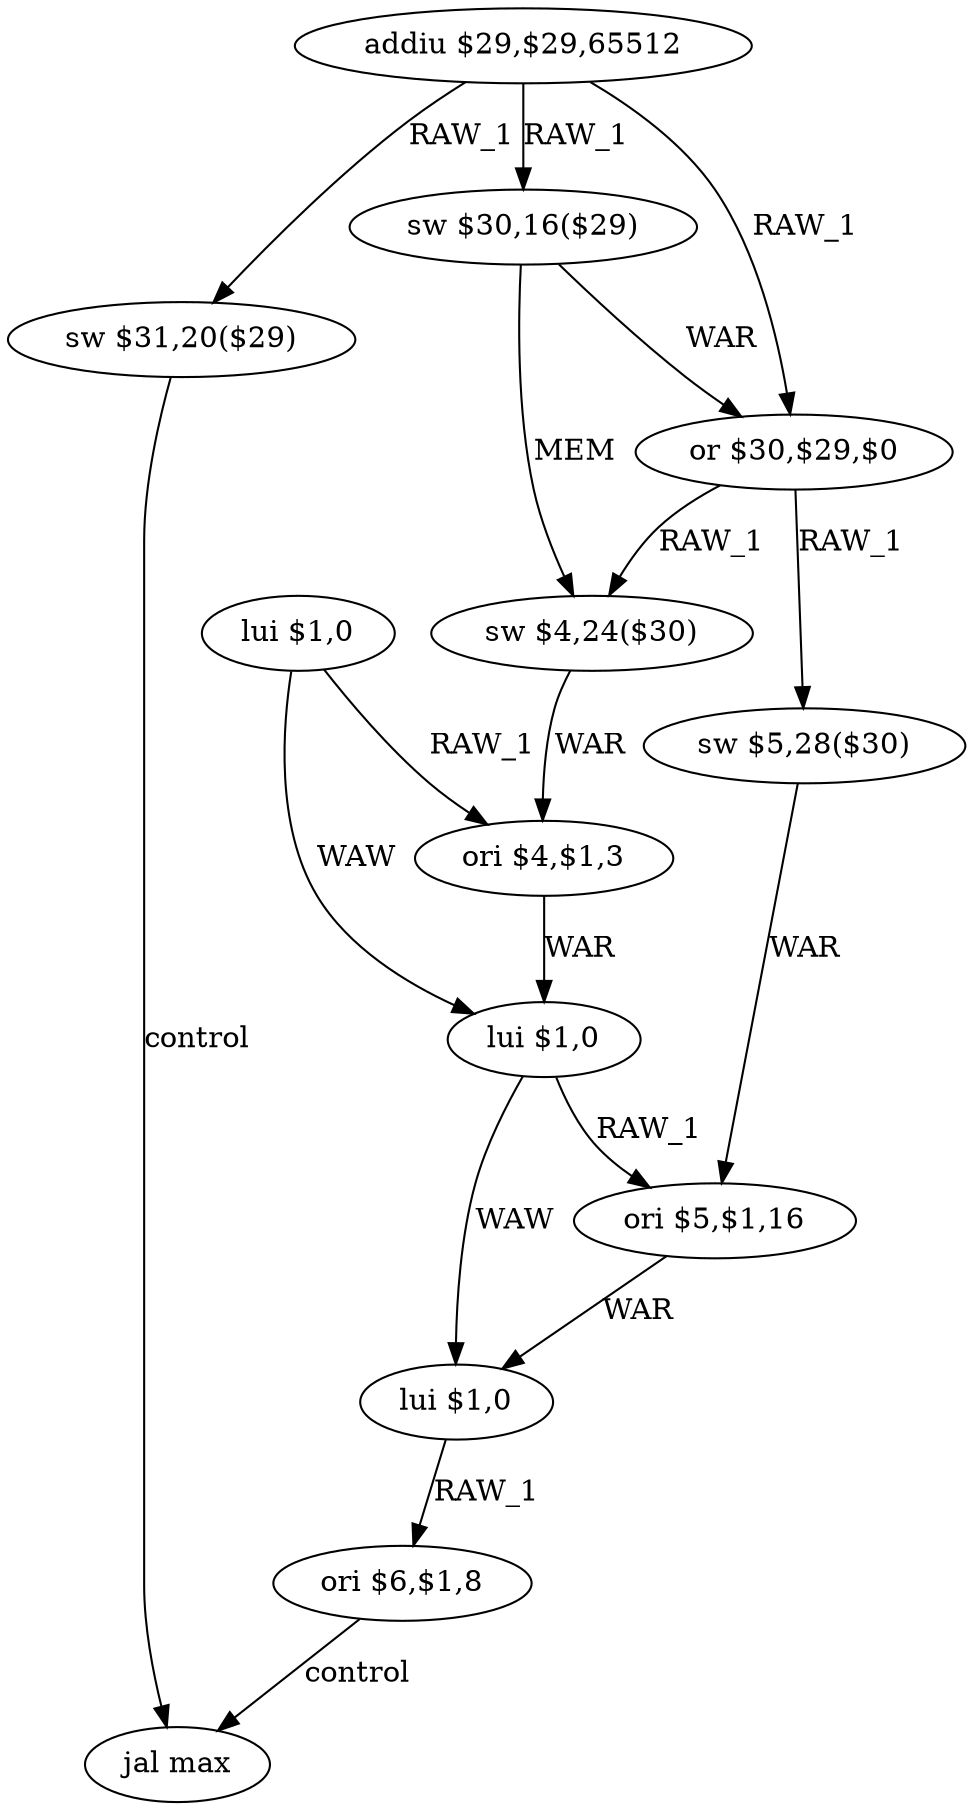 digraph G1 {
node [shape = ellipse];
i0 [label = "addiu $29,$29,65512"] ;
i0 ->  i1 [label= "RAW_1"];
i0 ->  i2 [label= "RAW_1"];
i0 ->  i3 [label= "RAW_1"];
i1 [label = "sw $31,20($29)"] ;
i1 ->  i12 [label= "control"];
i12 [label = "jal max"] ;
i2 [label = "sw $30,16($29)"] ;
i2 ->  i3 [label= "WAR"];
i2 ->  i4 [label= "MEM"];
i3 [label = "or $30,$29,$0"] ;
i3 ->  i4 [label= "RAW_1"];
i3 ->  i5 [label= "RAW_1"];
i4 [label = "sw $4,24($30)"] ;
i4 ->  i7 [label= "WAR"];
i7 [label = "ori $4,$1,3"] ;
i7 ->  i8 [label= "WAR"];
i8 [label = "lui $1,0"] ;
i8 ->  i9 [label= "RAW_1"];
i8 ->  i10 [label= "WAW"];
i9 [label = "ori $5,$1,16"] ;
i9 ->  i10 [label= "WAR"];
i10 [label = "lui $1,0"] ;
i10 ->  i11 [label= "RAW_1"];
i11 [label = "ori $6,$1,8"] ;
i11 ->  i12 [label= "control"];
i5 [label = "sw $5,28($30)"] ;
i5 ->  i9 [label= "WAR"];
i6 [label = "lui $1,0"] ;
i6 ->  i7 [label= "RAW_1"];
i6 ->  i8 [label= "WAW"];
}

